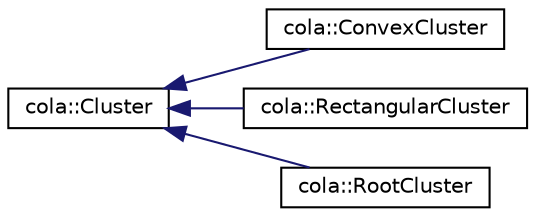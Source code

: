 digraph "Graphical Class Hierarchy"
{
  edge [fontname="Helvetica",fontsize="10",labelfontname="Helvetica",labelfontsize="10"];
  node [fontname="Helvetica",fontsize="10",shape=record];
  rankdir="LR";
  Node0 [label="cola::Cluster",height=0.2,width=0.4,color="black", fillcolor="white", style="filled",URL="$classcola_1_1Cluster.html",tooltip="A cluster defines a hierarchical partitioning over the nodes which should be kept disjoint by the lay..."];
  Node0 -> Node1 [dir="back",color="midnightblue",fontsize="10",style="solid",fontname="Helvetica"];
  Node1 [label="cola::ConvexCluster",height=0.2,width=0.4,color="black", fillcolor="white", style="filled",URL="$classcola_1_1ConvexCluster.html",tooltip="Defines a cluster that will be treated as a convex boundary around the child nodes and clusters..."];
  Node0 -> Node2 [dir="back",color="midnightblue",fontsize="10",style="solid",fontname="Helvetica"];
  Node2 [label="cola::RectangularCluster",height=0.2,width=0.4,color="black", fillcolor="white", style="filled",URL="$classcola_1_1RectangularCluster.html",tooltip="Defines a rectangular cluster, either variable-sized with floating sides or a fixed size based on a p..."];
  Node0 -> Node3 [dir="back",color="midnightblue",fontsize="10",style="solid",fontname="Helvetica"];
  Node3 [label="cola::RootCluster",height=0.2,width=0.4,color="black", fillcolor="white", style="filled",URL="$classcola_1_1RootCluster.html",tooltip="Holds the cluster hierarchy specification for a diagram. "];
}
